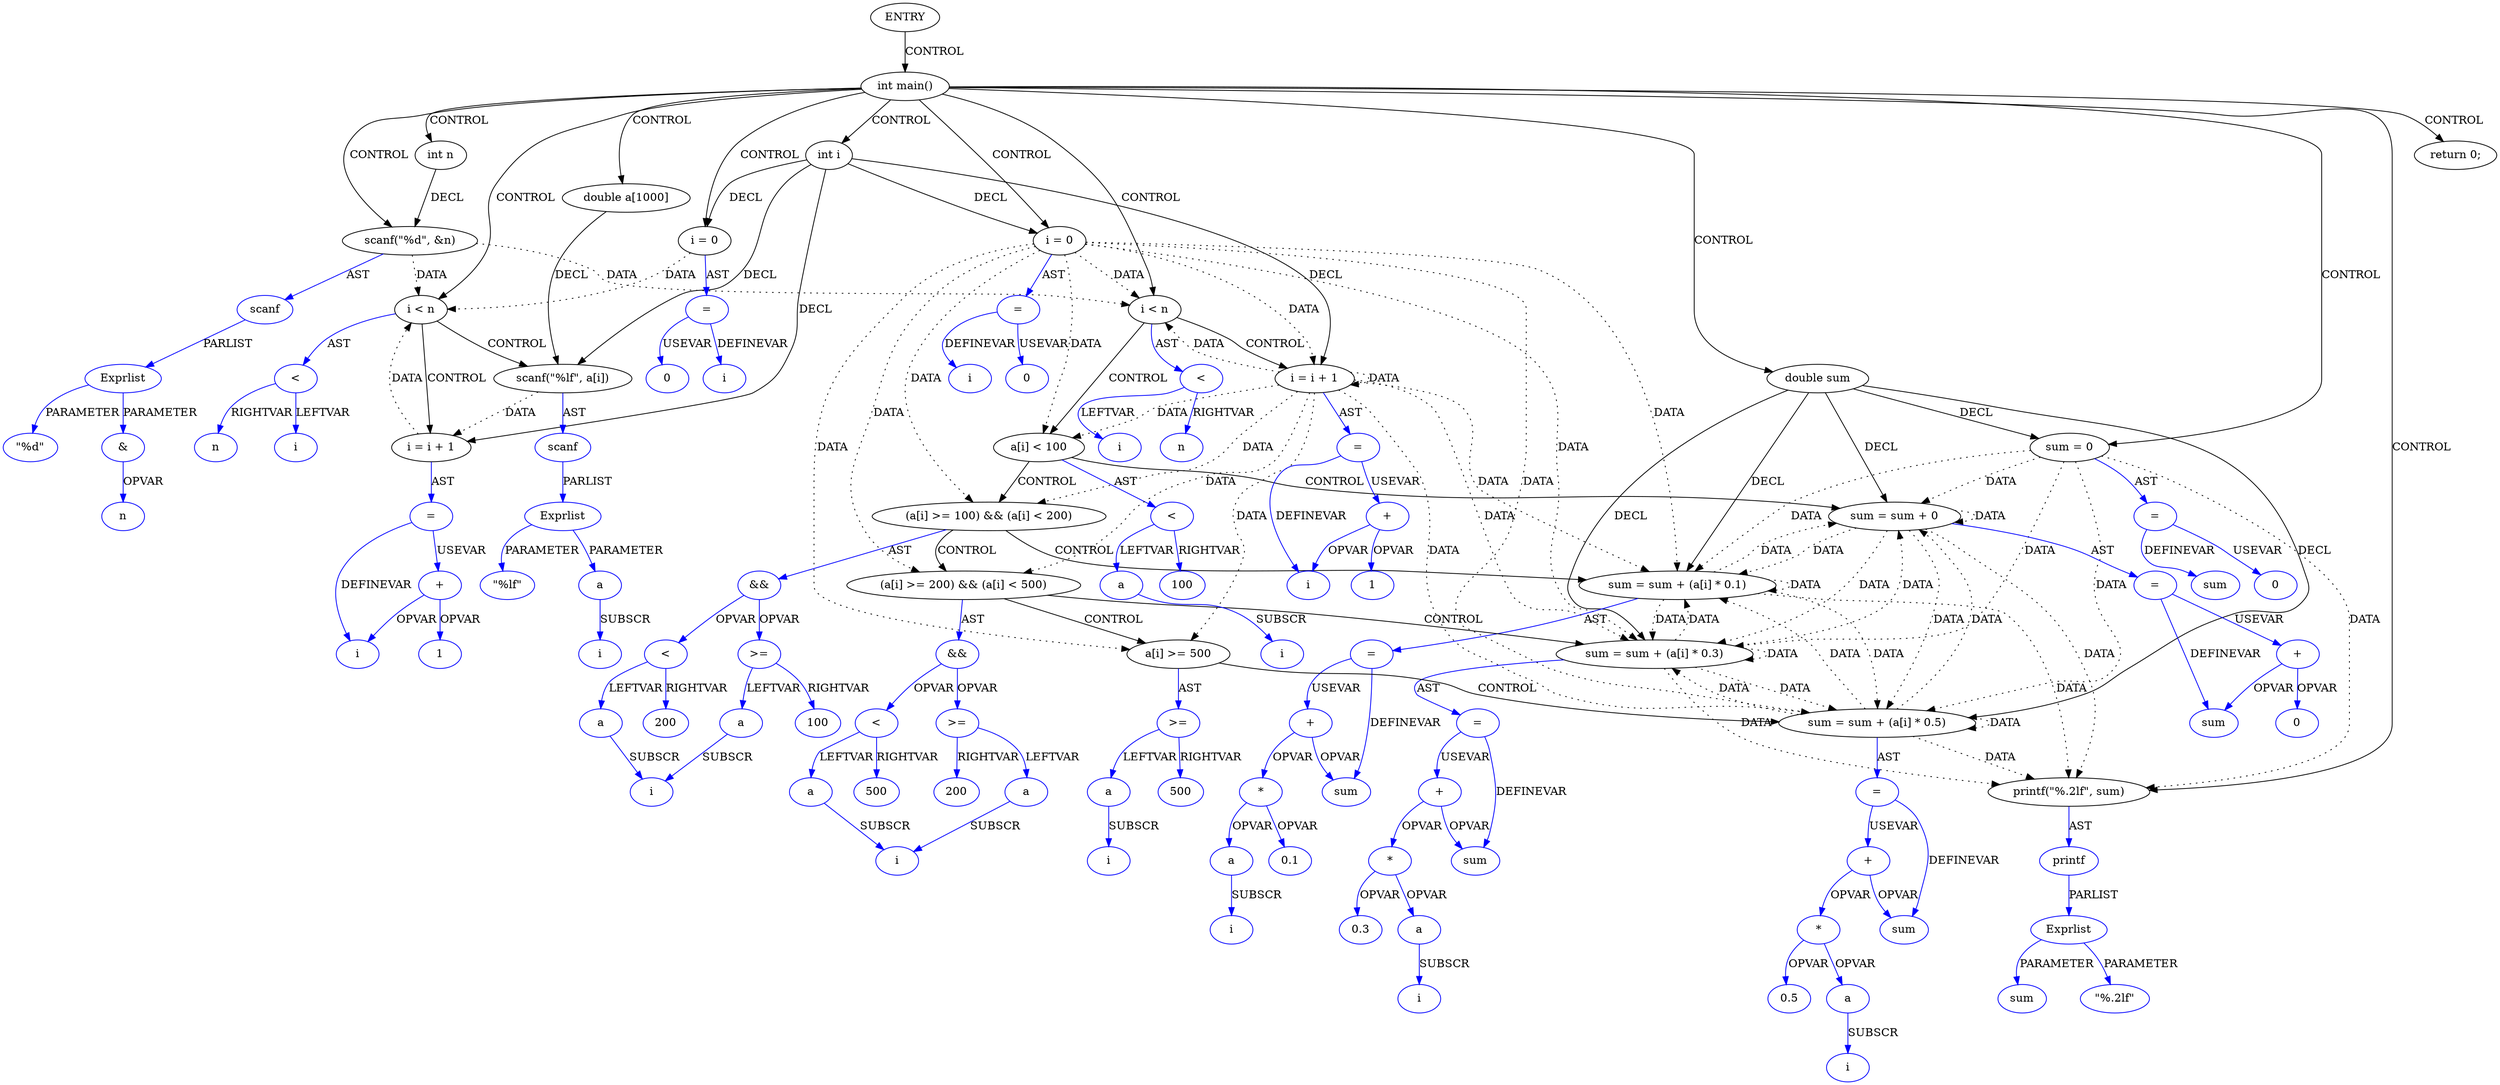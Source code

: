 digraph DotForMerge{
Node1 [label="ENTRY",type="ENTRY",coord="-1"];
Node2 [label="int main()",type="CONTROL",coord="2"];
Node4 [label="int n",type="DECL",coord="3",varname="n",vartype="int"];
Node5 [label="int i",type="DECL",coord="3",varname="i",vartype="int"];
Node6 [label="double a[1000]",type="DECL",coord="4",varname="a",vartype="double[]"];
Node7 [label="double sum",type="DECL",coord="5",varname="sum",vartype="double"];
Node8 [label="scanf(\"%d\", &n)",type="CALL",coord="6"];
Node9 [label="scanf",type="FUNCNAME",coord="6",color=blue];
Node10 [label="Exprlist",type="EXPRS",coord="6",color=blue];
Node11 [label="\"%d\"",type="CONST",coord="6",color=blue];
Node12 [label="&",type="OP",coord="6",color=blue];
Node13 [label="n",type="VAR",coord="6",color=blue];
Node14 [label="i = 0",type="ASSIGN",coord="7"];
Node15 [label="=",type="ASSIGNOP",coord="7",color=blue];
Node16 [label="i",type="VAR",coord="7",color=blue];
Node17 [label="0",type="CONST",coord="7",color=blue];
Node18 [label="i < n",type="CONTROL",coord="7"];
Node21 [label="scanf(\"%lf\", a[i])",type="CALL",coord="8"];
Node22 [label="scanf",type="FUNCNAME",coord="8",color=blue];
Node23 [label="Exprlist",type="EXPRS",coord="8",color=blue];
Node24 [label="\"%lf\"",type="CONST",coord="8",color=blue];
Node25 [label="a",type="ARRVAR",coord="8",color=blue];
Node26 [label="i",type="VAR",coord="8",color=blue];
Node27 [label="i = i + 1",type="ASSIGN",coord="7"];
Node28 [label="=",type="ASSIGNOP",coord="7",color=blue];
Node29 [label="i",type="VAR",coord="7",color=blue];
Node30 [label="+",type="OP",coord="7",color=blue];
Node31 [label="1",type="CONST",coord="7",color=blue];
Node32 [label="<",type="OP",coord="7",color=blue];
Node33 [label="i",type="VAR",coord="7",color=blue];
Node34 [label="n",type="VAR",coord="7",color=blue];
Node35 [label="sum = 0",type="ASSIGN",coord="10"];
Node36 [label="=",type="ASSIGNOP",coord="10",color=blue];
Node37 [label="sum",type="VAR",coord="10",color=blue];
Node38 [label="0",type="CONST",coord="10",color=blue];
Node39 [label="i = 0",type="ASSIGN",coord="11"];
Node40 [label="=",type="ASSIGNOP",coord="11",color=blue];
Node41 [label="i",type="VAR",coord="11",color=blue];
Node42 [label="0",type="CONST",coord="11",color=blue];
Node43 [label="i < n",type="CONTROL",coord="11"];
Node46 [label="a[i] < 100",type="CONTROL",coord="12"];
Node48 [label="sum = sum + 0",type="ASSIGN",coord="13"];
Node49 [label="=",type="ASSIGNOP",coord="13",color=blue];
Node50 [label="sum",type="VAR",coord="13",color=blue];
Node51 [label="+",type="OP",coord="13",color=blue];
Node52 [label="0",type="CONST",coord="13",color=blue];
Node53 [label="(a[i] >= 100) && (a[i] < 200)",type="CONTROL",coord="15"];
Node55 [label="sum = sum + (a[i] * 0.1)",type="ASSIGN",coord="16"];
Node56 [label="=",type="ASSIGNOP",coord="16",color=blue];
Node57 [label="sum",type="VAR",coord="16",color=blue];
Node58 [label="+",type="OP",coord="16",color=blue];
Node59 [label="*",type="OP",coord="16",color=blue];
Node60 [label="a",type="ARRVAR",coord="16",color=blue];
Node61 [label="i",type="VAR",coord="16",color=blue];
Node62 [label="0.1",type="CONST",coord="16",color=blue];
Node63 [label="(a[i] >= 200) && (a[i] < 500)",type="CONTROL",coord="18"];
Node65 [label="sum = sum + (a[i] * 0.3)",type="ASSIGN",coord="19"];
Node66 [label="=",type="ASSIGNOP",coord="19",color=blue];
Node67 [label="sum",type="VAR",coord="19",color=blue];
Node68 [label="+",type="OP",coord="19",color=blue];
Node69 [label="*",type="OP",coord="19",color=blue];
Node70 [label="a",type="ARRVAR",coord="19",color=blue];
Node71 [label="i",type="VAR",coord="19",color=blue];
Node72 [label="0.3",type="CONST",coord="19",color=blue];
Node73 [label="a[i] >= 500",type="CONTROL",coord="21"];
Node75 [label="sum = sum + (a[i] * 0.5)",type="ASSIGN",coord="22"];
Node76 [label="=",type="ASSIGNOP",coord="22",color=blue];
Node77 [label="sum",type="VAR",coord="22",color=blue];
Node78 [label="+",type="OP",coord="22",color=blue];
Node79 [label="*",type="OP",coord="22",color=blue];
Node80 [label="a",type="ARRVAR",coord="22",color=blue];
Node81 [label="i",type="VAR",coord="22",color=blue];
Node82 [label="0.5",type="CONST",coord="22",color=blue];
Node83 [label=">=",type="OP",coord="21",color=blue];
Node84 [label="a",type="ARRVAR",coord="21",color=blue];
Node85 [label="i",type="VAR",coord="21",color=blue];
Node86 [label="500",type="CONST",coord="21",color=blue];
Node87 [label="&&",type="OP",coord="18",color=blue];
Node88 [label=">=",type="OP",coord="18",color=blue];
Node89 [label="a",type="ARRVAR",coord="18",color=blue];
Node90 [label="i",type="VAR",coord="18",color=blue];
Node91 [label="200",type="CONST",coord="18",color=blue];
Node92 [label="<",type="OP",coord="18",color=blue];
Node93 [label="a",type="ARRVAR",coord="18",color=blue];
Node94 [label="500",type="CONST",coord="18",color=blue];
Node95 [label="&&",type="OP",coord="15",color=blue];
Node96 [label=">=",type="OP",coord="15",color=blue];
Node97 [label="a",type="ARRVAR",coord="15",color=blue];
Node98 [label="i",type="VAR",coord="15",color=blue];
Node99 [label="100",type="CONST",coord="15",color=blue];
Node100 [label="<",type="OP",coord="15",color=blue];
Node101 [label="a",type="ARRVAR",coord="15",color=blue];
Node102 [label="200",type="CONST",coord="15",color=blue];
Node103 [label="<",type="OP",coord="12",color=blue];
Node104 [label="a",type="ARRVAR",coord="12",color=blue];
Node105 [label="i",type="VAR",coord="12",color=blue];
Node106 [label="100",type="CONST",coord="12",color=blue];
Node107 [label="i = i + 1",type="ASSIGN",coord="11"];
Node108 [label="=",type="ASSIGNOP",coord="11",color=blue];
Node109 [label="i",type="VAR",coord="11",color=blue];
Node110 [label="+",type="OP",coord="11",color=blue];
Node111 [label="1",type="CONST",coord="11",color=blue];
Node112 [label="<",type="OP",coord="11",color=blue];
Node113 [label="i",type="VAR",coord="11",color=blue];
Node114 [label="n",type="VAR",coord="11",color=blue];
Node115 [label="printf(\"%.2lf\", sum)",type="CALL",coord="25"];
Node116 [label="printf",type="FUNCNAME",coord="25",color=blue];
Node117 [label="Exprlist",type="EXPRS",coord="25",color=blue];
Node118 [label="\"%.2lf\"",type="CONST",coord="25",color=blue];
Node119 [label="sum",type="VAR",coord="25",color=blue];
Node120 [label="return 0;",type="RETURN",coord="26"];
Node1->Node2 [label = "CONTROL" ];
Node2->Node4 [label = "CONTROL" ];
Node2->Node5 [label = "CONTROL" ];
Node2->Node6 [label = "CONTROL" ];
Node2->Node7 [label = "CONTROL" ];
Node2->Node8 [label = "CONTROL" ];
Node2->Node14 [label = "CONTROL" ];
Node2->Node18 [label = "CONTROL" ];
Node2->Node35 [label = "CONTROL" ];
Node2->Node39 [label = "CONTROL" ];
Node2->Node43 [label = "CONTROL" ];
Node2->Node115 [label = "CONTROL" ];
Node2->Node120 [label = "CONTROL" ];
Node18->Node21 [label = "CONTROL" ];
Node18->Node27 [label = "CONTROL" ];
Node43->Node46 [label = "CONTROL" ];
Node43->Node107 [label = "CONTROL" ];
Node46->Node48 [label = "CONTROL" ];
Node46->Node53 [label = "CONTROL" ];
Node53->Node55 [label = "CONTROL" ];
Node53->Node63 [label = "CONTROL" ];
Node63->Node65 [label = "CONTROL" ];
Node63->Node73 [label = "CONTROL" ];
Node73->Node75 [label = "CONTROL" ];
Node8->Node18 [label = "DATA", style = dotted ]
Node8->Node43 [label = "DATA", style = dotted ]
Node14->Node18 [label = "DATA", style = dotted ]
Node21->Node27 [label = "DATA", style = dotted ]
Node27->Node18 [label = "DATA", style = dotted ]
Node35->Node48 [label = "DATA", style = dotted ]
Node35->Node55 [label = "DATA", style = dotted ]
Node35->Node65 [label = "DATA", style = dotted ]
Node35->Node75 [label = "DATA", style = dotted ]
Node35->Node115 [label = "DATA", style = dotted ]
Node39->Node43 [label = "DATA", style = dotted ]
Node39->Node46 [label = "DATA", style = dotted ]
Node39->Node53 [label = "DATA", style = dotted ]
Node39->Node55 [label = "DATA", style = dotted ]
Node39->Node63 [label = "DATA", style = dotted ]
Node39->Node65 [label = "DATA", style = dotted ]
Node39->Node73 [label = "DATA", style = dotted ]
Node39->Node75 [label = "DATA", style = dotted ]
Node39->Node107 [label = "DATA", style = dotted ]
Node48->Node48 [label = "DATA", style = dotted ]
Node48->Node55 [label = "DATA", style = dotted ]
Node48->Node65 [label = "DATA", style = dotted ]
Node48->Node75 [label = "DATA", style = dotted ]
Node48->Node115 [label = "DATA", style = dotted ]
Node55->Node48 [label = "DATA", style = dotted ]
Node55->Node55 [label = "DATA", style = dotted ]
Node55->Node65 [label = "DATA", style = dotted ]
Node55->Node75 [label = "DATA", style = dotted ]
Node55->Node115 [label = "DATA", style = dotted ]
Node65->Node48 [label = "DATA", style = dotted ]
Node65->Node55 [label = "DATA", style = dotted ]
Node65->Node65 [label = "DATA", style = dotted ]
Node65->Node75 [label = "DATA", style = dotted ]
Node65->Node115 [label = "DATA", style = dotted ]
Node75->Node48 [label = "DATA", style = dotted ]
Node75->Node55 [label = "DATA", style = dotted ]
Node75->Node65 [label = "DATA", style = dotted ]
Node75->Node75 [label = "DATA", style = dotted ]
Node75->Node115 [label = "DATA", style = dotted ]
Node107->Node43 [label = "DATA", style = dotted ]
Node107->Node46 [label = "DATA", style = dotted ]
Node107->Node53 [label = "DATA", style = dotted ]
Node107->Node55 [label = "DATA", style = dotted ]
Node107->Node63 [label = "DATA", style = dotted ]
Node107->Node65 [label = "DATA", style = dotted ]
Node107->Node73 [label = "DATA", style = dotted ]
Node107->Node75 [label = "DATA", style = dotted ]
Node107->Node107 [label = "DATA", style = dotted ]
Node4->Node8 [label = "DECL"]
Node5->Node21 [label = "DECL"]
Node5->Node39 [label = "DECL"]
Node5->Node27 [label = "DECL"]
Node5->Node107 [label = "DECL"]
Node5->Node14 [label = "DECL"]
Node6->Node21 [label = "DECL"]
Node7->Node48 [label = "DECL"]
Node7->Node65 [label = "DECL"]
Node7->Node55 [label = "DECL"]
Node7->Node35 [label = "DECL"]
Node7->Node75 [label = "DECL"]
Node8->Node9 [label = "AST" color=blue]
Node9->Node10 [label = "PARLIST" color=blue]
Node10->Node11 [label = "PARAMETER" color=blue]
Node10->Node12 [label = "PARAMETER" color=blue]
Node12->Node13 [label = "OPVAR" color=blue]
Node14->Node15 [label = "AST" color=blue]
Node15->Node16 [label = "DEFINEVAR" color=blue]
Node15->Node17 [label = "USEVAR" color=blue]
Node18->Node32 [label = "AST" color=blue]
Node21->Node22 [label = "AST" color=blue]
Node22->Node23 [label = "PARLIST" color=blue]
Node23->Node24 [label = "PARAMETER" color=blue]
Node23->Node25 [label = "PARAMETER" color=blue]
Node25->Node26 [label = "SUBSCR" color=blue]
Node27->Node28 [label = "AST" color=blue]
Node28->Node29 [label = "DEFINEVAR" color=blue]
Node28->Node30 [label = "USEVAR" color=blue]
Node30->Node29 [label = "OPVAR" color=blue]
Node30->Node31 [label = "OPVAR" color=blue]
Node32->Node33 [label = "LEFTVAR" color=blue]
Node32->Node34 [label = "RIGHTVAR" color=blue]
Node35->Node36 [label = "AST" color=blue]
Node36->Node37 [label = "DEFINEVAR" color=blue]
Node36->Node38 [label = "USEVAR" color=blue]
Node39->Node40 [label = "AST" color=blue]
Node40->Node41 [label = "DEFINEVAR" color=blue]
Node40->Node42 [label = "USEVAR" color=blue]
Node43->Node112 [label = "AST" color=blue]
Node46->Node103 [label = "AST" color=blue]
Node48->Node49 [label = "AST" color=blue]
Node49->Node50 [label = "DEFINEVAR" color=blue]
Node49->Node51 [label = "USEVAR" color=blue]
Node51->Node50 [label = "OPVAR" color=blue]
Node51->Node52 [label = "OPVAR" color=blue]
Node53->Node95 [label = "AST" color=blue]
Node55->Node56 [label = "AST" color=blue]
Node56->Node57 [label = "DEFINEVAR" color=blue]
Node56->Node58 [label = "USEVAR" color=blue]
Node58->Node57 [label = "OPVAR" color=blue]
Node58->Node59 [label = "OPVAR" color=blue]
Node59->Node60 [label = "OPVAR" color=blue]
Node59->Node62 [label = "OPVAR" color=blue]
Node60->Node61 [label = "SUBSCR" color=blue]
Node63->Node87 [label = "AST" color=blue]
Node65->Node66 [label = "AST" color=blue]
Node66->Node67 [label = "DEFINEVAR" color=blue]
Node66->Node68 [label = "USEVAR" color=blue]
Node68->Node67 [label = "OPVAR" color=blue]
Node68->Node69 [label = "OPVAR" color=blue]
Node69->Node70 [label = "OPVAR" color=blue]
Node69->Node72 [label = "OPVAR" color=blue]
Node70->Node71 [label = "SUBSCR" color=blue]
Node73->Node83 [label = "AST" color=blue]
Node75->Node76 [label = "AST" color=blue]
Node76->Node77 [label = "DEFINEVAR" color=blue]
Node76->Node78 [label = "USEVAR" color=blue]
Node78->Node77 [label = "OPVAR" color=blue]
Node78->Node79 [label = "OPVAR" color=blue]
Node79->Node80 [label = "OPVAR" color=blue]
Node79->Node82 [label = "OPVAR" color=blue]
Node80->Node81 [label = "SUBSCR" color=blue]
Node83->Node84 [label = "LEFTVAR" color=blue]
Node83->Node86 [label = "RIGHTVAR" color=blue]
Node84->Node85 [label = "SUBSCR" color=blue]
Node87->Node88 [label = "OPVAR" color=blue]
Node87->Node92 [label = "OPVAR" color=blue]
Node88->Node89 [label = "LEFTVAR" color=blue]
Node88->Node91 [label = "RIGHTVAR" color=blue]
Node89->Node90 [label = "SUBSCR" color=blue]
Node92->Node93 [label = "LEFTVAR" color=blue]
Node92->Node94 [label = "RIGHTVAR" color=blue]
Node93->Node90 [label = "SUBSCR" color=blue]
Node95->Node96 [label = "OPVAR" color=blue]
Node95->Node100 [label = "OPVAR" color=blue]
Node96->Node97 [label = "LEFTVAR" color=blue]
Node96->Node99 [label = "RIGHTVAR" color=blue]
Node97->Node98 [label = "SUBSCR" color=blue]
Node100->Node101 [label = "LEFTVAR" color=blue]
Node100->Node102 [label = "RIGHTVAR" color=blue]
Node101->Node98 [label = "SUBSCR" color=blue]
Node103->Node104 [label = "LEFTVAR" color=blue]
Node103->Node106 [label = "RIGHTVAR" color=blue]
Node104->Node105 [label = "SUBSCR" color=blue]
Node107->Node108 [label = "AST" color=blue]
Node108->Node109 [label = "DEFINEVAR" color=blue]
Node108->Node110 [label = "USEVAR" color=blue]
Node110->Node109 [label = "OPVAR" color=blue]
Node110->Node111 [label = "OPVAR" color=blue]
Node112->Node113 [label = "LEFTVAR" color=blue]
Node112->Node114 [label = "RIGHTVAR" color=blue]
Node115->Node116 [label = "AST" color=blue]
Node116->Node117 [label = "PARLIST" color=blue]
Node117->Node118 [label = "PARAMETER" color=blue]
Node117->Node119 [label = "PARAMETER" color=blue]
}
